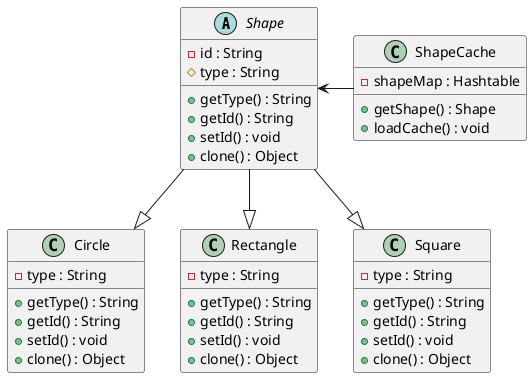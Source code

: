 @startuml

abstract class Shape {
  -id : String
  #type : String
  +getType() : String
  +getId() : String
  +setId() : void
  +clone() : Object
}

class Circle {
  -type : String
  +getType() : String
  +getId() : String
  +setId() : void
  +clone() : Object
}

class Rectangle {
  -type : String
  +getType() : String
  +getId() : String
  +setId() : void
  +clone() : Object
}

class Square {
  -type : String
  +getType() : String
  +getId() : String
  +setId() : void
  +clone() : Object
}

class ShapeCache {
  -shapeMap : Hashtable
  +getShape() : Shape
  +loadCache() : void
}

Shape -down-|> Circle
Shape -down-|> Rectangle
Shape -down-|> Square
ShapeCache -left-> Shape

@enduml